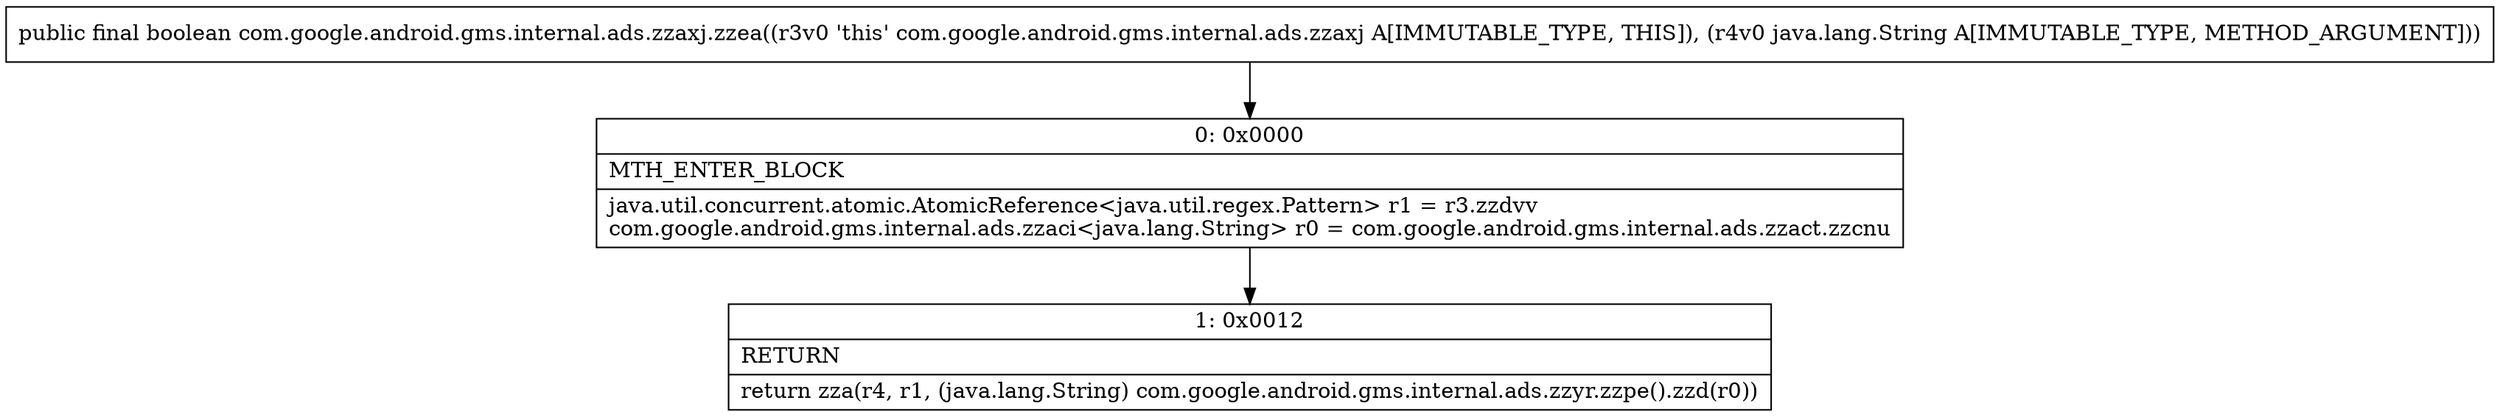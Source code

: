 digraph "CFG forcom.google.android.gms.internal.ads.zzaxj.zzea(Ljava\/lang\/String;)Z" {
Node_0 [shape=record,label="{0\:\ 0x0000|MTH_ENTER_BLOCK\l|java.util.concurrent.atomic.AtomicReference\<java.util.regex.Pattern\> r1 = r3.zzdvv\lcom.google.android.gms.internal.ads.zzaci\<java.lang.String\> r0 = com.google.android.gms.internal.ads.zzact.zzcnu\l}"];
Node_1 [shape=record,label="{1\:\ 0x0012|RETURN\l|return zza(r4, r1, (java.lang.String) com.google.android.gms.internal.ads.zzyr.zzpe().zzd(r0))\l}"];
MethodNode[shape=record,label="{public final boolean com.google.android.gms.internal.ads.zzaxj.zzea((r3v0 'this' com.google.android.gms.internal.ads.zzaxj A[IMMUTABLE_TYPE, THIS]), (r4v0 java.lang.String A[IMMUTABLE_TYPE, METHOD_ARGUMENT])) }"];
MethodNode -> Node_0;
Node_0 -> Node_1;
}

